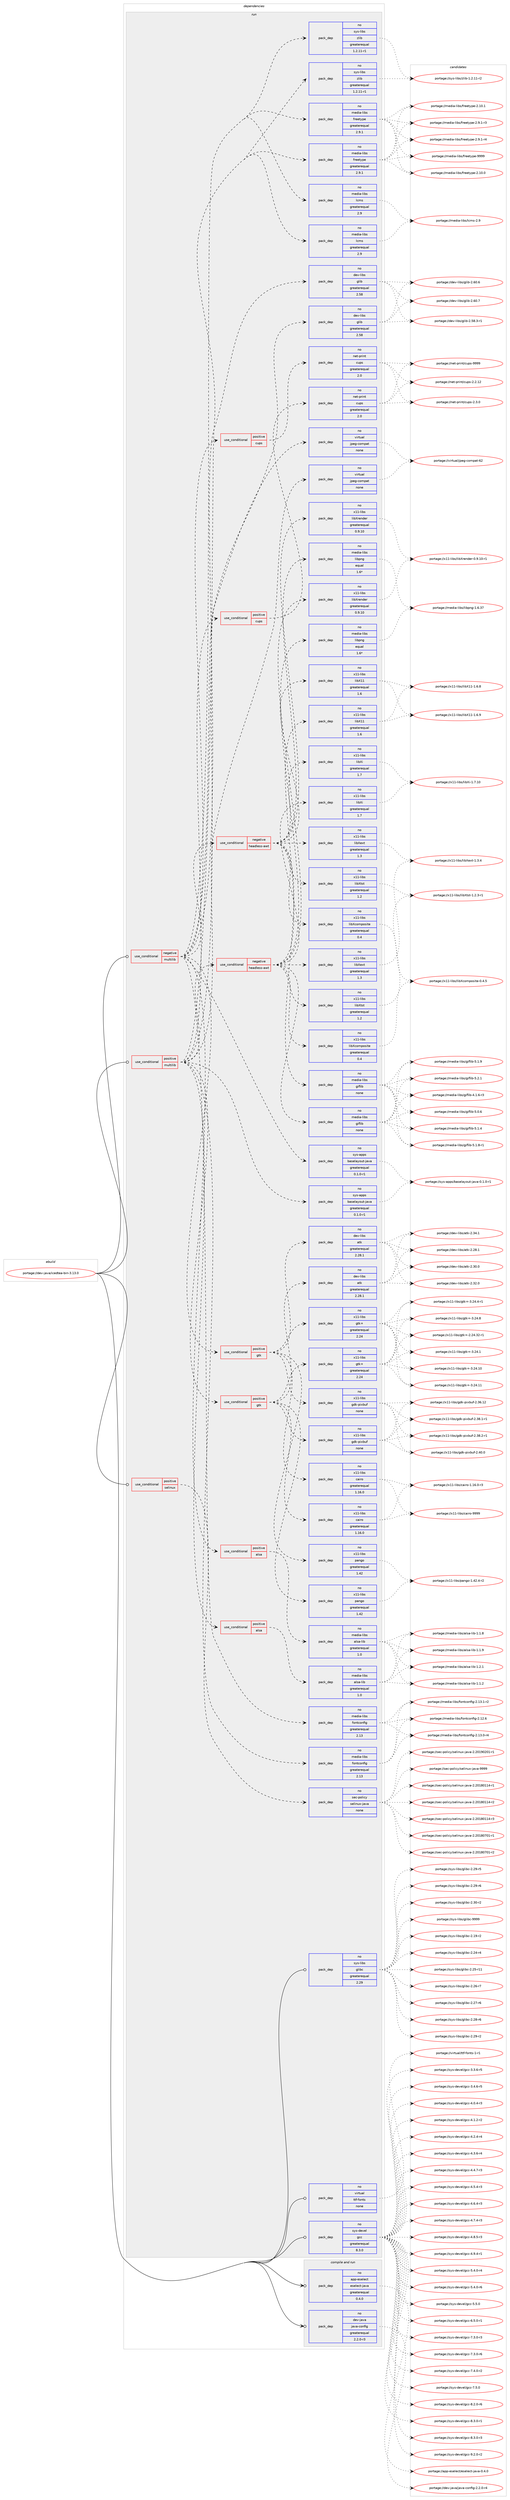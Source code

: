 digraph prolog {

# *************
# Graph options
# *************

newrank=true;
concentrate=true;
compound=true;
graph [rankdir=LR,fontname=Helvetica,fontsize=10,ranksep=1.5];#, ranksep=2.5, nodesep=0.2];
edge  [arrowhead=vee];
node  [fontname=Helvetica,fontsize=10];

# **********
# The ebuild
# **********

subgraph cluster_leftcol {
color=gray;
rank=same;
label=<<i>ebuild</i>>;
id [label="portage://dev-java/icedtea-bin-3.13.0", color=red, width=4, href="../dev-java/icedtea-bin-3.13.0.svg"];
}

# ****************
# The dependencies
# ****************

subgraph cluster_midcol {
color=gray;
label=<<i>dependencies</i>>;
subgraph cluster_compile {
fillcolor="#eeeeee";
style=filled;
label=<<i>compile</i>>;
}
subgraph cluster_compileandrun {
fillcolor="#eeeeee";
style=filled;
label=<<i>compile and run</i>>;
subgraph pack67395 {
dependency88432 [label=<<TABLE BORDER="0" CELLBORDER="1" CELLSPACING="0" CELLPADDING="4" WIDTH="220"><TR><TD ROWSPAN="6" CELLPADDING="30">pack_dep</TD></TR><TR><TD WIDTH="110">no</TD></TR><TR><TD>app-eselect</TD></TR><TR><TD>eselect-java</TD></TR><TR><TD>greaterequal</TD></TR><TR><TD>0.4.0</TD></TR></TABLE>>, shape=none, color=blue];
}
id:e -> dependency88432:w [weight=20,style="solid",arrowhead="odotvee"];
subgraph pack67396 {
dependency88433 [label=<<TABLE BORDER="0" CELLBORDER="1" CELLSPACING="0" CELLPADDING="4" WIDTH="220"><TR><TD ROWSPAN="6" CELLPADDING="30">pack_dep</TD></TR><TR><TD WIDTH="110">no</TD></TR><TR><TD>dev-java</TD></TR><TR><TD>java-config</TD></TR><TR><TD>greaterequal</TD></TR><TR><TD>2.2.0-r3</TD></TR></TABLE>>, shape=none, color=blue];
}
id:e -> dependency88433:w [weight=20,style="solid",arrowhead="odotvee"];
}
subgraph cluster_run {
fillcolor="#eeeeee";
style=filled;
label=<<i>run</i>>;
subgraph cond18325 {
dependency88434 [label=<<TABLE BORDER="0" CELLBORDER="1" CELLSPACING="0" CELLPADDING="4"><TR><TD ROWSPAN="3" CELLPADDING="10">use_conditional</TD></TR><TR><TD>negative</TD></TR><TR><TD>multilib</TD></TR></TABLE>>, shape=none, color=red];
subgraph pack67397 {
dependency88435 [label=<<TABLE BORDER="0" CELLBORDER="1" CELLSPACING="0" CELLPADDING="4" WIDTH="220"><TR><TD ROWSPAN="6" CELLPADDING="30">pack_dep</TD></TR><TR><TD WIDTH="110">no</TD></TR><TR><TD>dev-libs</TD></TR><TR><TD>glib</TD></TR><TR><TD>greaterequal</TD></TR><TR><TD>2.58</TD></TR></TABLE>>, shape=none, color=blue];
}
dependency88434:e -> dependency88435:w [weight=20,style="dashed",arrowhead="vee"];
subgraph pack67398 {
dependency88436 [label=<<TABLE BORDER="0" CELLBORDER="1" CELLSPACING="0" CELLPADDING="4" WIDTH="220"><TR><TD ROWSPAN="6" CELLPADDING="30">pack_dep</TD></TR><TR><TD WIDTH="110">no</TD></TR><TR><TD>media-libs</TD></TR><TR><TD>fontconfig</TD></TR><TR><TD>greaterequal</TD></TR><TR><TD>2.13</TD></TR></TABLE>>, shape=none, color=blue];
}
dependency88434:e -> dependency88436:w [weight=20,style="dashed",arrowhead="vee"];
subgraph pack67399 {
dependency88437 [label=<<TABLE BORDER="0" CELLBORDER="1" CELLSPACING="0" CELLPADDING="4" WIDTH="220"><TR><TD ROWSPAN="6" CELLPADDING="30">pack_dep</TD></TR><TR><TD WIDTH="110">no</TD></TR><TR><TD>media-libs</TD></TR><TR><TD>freetype</TD></TR><TR><TD>greaterequal</TD></TR><TR><TD>2.9.1</TD></TR></TABLE>>, shape=none, color=blue];
}
dependency88434:e -> dependency88437:w [weight=20,style="dashed",arrowhead="vee"];
subgraph pack67400 {
dependency88438 [label=<<TABLE BORDER="0" CELLBORDER="1" CELLSPACING="0" CELLPADDING="4" WIDTH="220"><TR><TD ROWSPAN="6" CELLPADDING="30">pack_dep</TD></TR><TR><TD WIDTH="110">no</TD></TR><TR><TD>media-libs</TD></TR><TR><TD>lcms</TD></TR><TR><TD>greaterequal</TD></TR><TR><TD>2.9</TD></TR></TABLE>>, shape=none, color=blue];
}
dependency88434:e -> dependency88438:w [weight=20,style="dashed",arrowhead="vee"];
subgraph pack67401 {
dependency88439 [label=<<TABLE BORDER="0" CELLBORDER="1" CELLSPACING="0" CELLPADDING="4" WIDTH="220"><TR><TD ROWSPAN="6" CELLPADDING="30">pack_dep</TD></TR><TR><TD WIDTH="110">no</TD></TR><TR><TD>sys-apps</TD></TR><TR><TD>baselayout-java</TD></TR><TR><TD>greaterequal</TD></TR><TR><TD>0.1.0-r1</TD></TR></TABLE>>, shape=none, color=blue];
}
dependency88434:e -> dependency88439:w [weight=20,style="dashed",arrowhead="vee"];
subgraph pack67402 {
dependency88440 [label=<<TABLE BORDER="0" CELLBORDER="1" CELLSPACING="0" CELLPADDING="4" WIDTH="220"><TR><TD ROWSPAN="6" CELLPADDING="30">pack_dep</TD></TR><TR><TD WIDTH="110">no</TD></TR><TR><TD>sys-libs</TD></TR><TR><TD>zlib</TD></TR><TR><TD>greaterequal</TD></TR><TR><TD>1.2.11-r1</TD></TR></TABLE>>, shape=none, color=blue];
}
dependency88434:e -> dependency88440:w [weight=20,style="dashed",arrowhead="vee"];
subgraph pack67403 {
dependency88441 [label=<<TABLE BORDER="0" CELLBORDER="1" CELLSPACING="0" CELLPADDING="4" WIDTH="220"><TR><TD ROWSPAN="6" CELLPADDING="30">pack_dep</TD></TR><TR><TD WIDTH="110">no</TD></TR><TR><TD>virtual</TD></TR><TR><TD>jpeg-compat</TD></TR><TR><TD>none</TD></TR><TR><TD></TD></TR></TABLE>>, shape=none, color=blue];
}
dependency88434:e -> dependency88441:w [weight=20,style="dashed",arrowhead="vee"];
subgraph cond18326 {
dependency88442 [label=<<TABLE BORDER="0" CELLBORDER="1" CELLSPACING="0" CELLPADDING="4"><TR><TD ROWSPAN="3" CELLPADDING="10">use_conditional</TD></TR><TR><TD>positive</TD></TR><TR><TD>alsa</TD></TR></TABLE>>, shape=none, color=red];
subgraph pack67404 {
dependency88443 [label=<<TABLE BORDER="0" CELLBORDER="1" CELLSPACING="0" CELLPADDING="4" WIDTH="220"><TR><TD ROWSPAN="6" CELLPADDING="30">pack_dep</TD></TR><TR><TD WIDTH="110">no</TD></TR><TR><TD>media-libs</TD></TR><TR><TD>alsa-lib</TD></TR><TR><TD>greaterequal</TD></TR><TR><TD>1.0</TD></TR></TABLE>>, shape=none, color=blue];
}
dependency88442:e -> dependency88443:w [weight=20,style="dashed",arrowhead="vee"];
}
dependency88434:e -> dependency88442:w [weight=20,style="dashed",arrowhead="vee"];
subgraph cond18327 {
dependency88444 [label=<<TABLE BORDER="0" CELLBORDER="1" CELLSPACING="0" CELLPADDING="4"><TR><TD ROWSPAN="3" CELLPADDING="10">use_conditional</TD></TR><TR><TD>positive</TD></TR><TR><TD>cups</TD></TR></TABLE>>, shape=none, color=red];
subgraph pack67405 {
dependency88445 [label=<<TABLE BORDER="0" CELLBORDER="1" CELLSPACING="0" CELLPADDING="4" WIDTH="220"><TR><TD ROWSPAN="6" CELLPADDING="30">pack_dep</TD></TR><TR><TD WIDTH="110">no</TD></TR><TR><TD>net-print</TD></TR><TR><TD>cups</TD></TR><TR><TD>greaterequal</TD></TR><TR><TD>2.0</TD></TR></TABLE>>, shape=none, color=blue];
}
dependency88444:e -> dependency88445:w [weight=20,style="dashed",arrowhead="vee"];
}
dependency88434:e -> dependency88444:w [weight=20,style="dashed",arrowhead="vee"];
subgraph cond18328 {
dependency88446 [label=<<TABLE BORDER="0" CELLBORDER="1" CELLSPACING="0" CELLPADDING="4"><TR><TD ROWSPAN="3" CELLPADDING="10">use_conditional</TD></TR><TR><TD>positive</TD></TR><TR><TD>gtk</TD></TR></TABLE>>, shape=none, color=red];
subgraph pack67406 {
dependency88447 [label=<<TABLE BORDER="0" CELLBORDER="1" CELLSPACING="0" CELLPADDING="4" WIDTH="220"><TR><TD ROWSPAN="6" CELLPADDING="30">pack_dep</TD></TR><TR><TD WIDTH="110">no</TD></TR><TR><TD>dev-libs</TD></TR><TR><TD>atk</TD></TR><TR><TD>greaterequal</TD></TR><TR><TD>2.28.1</TD></TR></TABLE>>, shape=none, color=blue];
}
dependency88446:e -> dependency88447:w [weight=20,style="dashed",arrowhead="vee"];
subgraph pack67407 {
dependency88448 [label=<<TABLE BORDER="0" CELLBORDER="1" CELLSPACING="0" CELLPADDING="4" WIDTH="220"><TR><TD ROWSPAN="6" CELLPADDING="30">pack_dep</TD></TR><TR><TD WIDTH="110">no</TD></TR><TR><TD>x11-libs</TD></TR><TR><TD>cairo</TD></TR><TR><TD>greaterequal</TD></TR><TR><TD>1.16.0</TD></TR></TABLE>>, shape=none, color=blue];
}
dependency88446:e -> dependency88448:w [weight=20,style="dashed",arrowhead="vee"];
subgraph pack67408 {
dependency88449 [label=<<TABLE BORDER="0" CELLBORDER="1" CELLSPACING="0" CELLPADDING="4" WIDTH="220"><TR><TD ROWSPAN="6" CELLPADDING="30">pack_dep</TD></TR><TR><TD WIDTH="110">no</TD></TR><TR><TD>x11-libs</TD></TR><TR><TD>gdk-pixbuf</TD></TR><TR><TD>none</TD></TR><TR><TD></TD></TR></TABLE>>, shape=none, color=blue];
}
dependency88446:e -> dependency88449:w [weight=20,style="dashed",arrowhead="vee"];
subgraph pack67409 {
dependency88450 [label=<<TABLE BORDER="0" CELLBORDER="1" CELLSPACING="0" CELLPADDING="4" WIDTH="220"><TR><TD ROWSPAN="6" CELLPADDING="30">pack_dep</TD></TR><TR><TD WIDTH="110">no</TD></TR><TR><TD>x11-libs</TD></TR><TR><TD>gtk+</TD></TR><TR><TD>greaterequal</TD></TR><TR><TD>2.24</TD></TR></TABLE>>, shape=none, color=blue];
}
dependency88446:e -> dependency88450:w [weight=20,style="dashed",arrowhead="vee"];
subgraph pack67410 {
dependency88451 [label=<<TABLE BORDER="0" CELLBORDER="1" CELLSPACING="0" CELLPADDING="4" WIDTH="220"><TR><TD ROWSPAN="6" CELLPADDING="30">pack_dep</TD></TR><TR><TD WIDTH="110">no</TD></TR><TR><TD>x11-libs</TD></TR><TR><TD>pango</TD></TR><TR><TD>greaterequal</TD></TR><TR><TD>1.42</TD></TR></TABLE>>, shape=none, color=blue];
}
dependency88446:e -> dependency88451:w [weight=20,style="dashed",arrowhead="vee"];
}
dependency88434:e -> dependency88446:w [weight=20,style="dashed",arrowhead="vee"];
subgraph cond18329 {
dependency88452 [label=<<TABLE BORDER="0" CELLBORDER="1" CELLSPACING="0" CELLPADDING="4"><TR><TD ROWSPAN="3" CELLPADDING="10">use_conditional</TD></TR><TR><TD>negative</TD></TR><TR><TD>headless-awt</TD></TR></TABLE>>, shape=none, color=red];
subgraph pack67411 {
dependency88453 [label=<<TABLE BORDER="0" CELLBORDER="1" CELLSPACING="0" CELLPADDING="4" WIDTH="220"><TR><TD ROWSPAN="6" CELLPADDING="30">pack_dep</TD></TR><TR><TD WIDTH="110">no</TD></TR><TR><TD>media-libs</TD></TR><TR><TD>giflib</TD></TR><TR><TD>none</TD></TR><TR><TD></TD></TR></TABLE>>, shape=none, color=blue];
}
dependency88452:e -> dependency88453:w [weight=20,style="dashed",arrowhead="vee"];
subgraph pack67412 {
dependency88454 [label=<<TABLE BORDER="0" CELLBORDER="1" CELLSPACING="0" CELLPADDING="4" WIDTH="220"><TR><TD ROWSPAN="6" CELLPADDING="30">pack_dep</TD></TR><TR><TD WIDTH="110">no</TD></TR><TR><TD>media-libs</TD></TR><TR><TD>libpng</TD></TR><TR><TD>equal</TD></TR><TR><TD>1.6*</TD></TR></TABLE>>, shape=none, color=blue];
}
dependency88452:e -> dependency88454:w [weight=20,style="dashed",arrowhead="vee"];
subgraph pack67413 {
dependency88455 [label=<<TABLE BORDER="0" CELLBORDER="1" CELLSPACING="0" CELLPADDING="4" WIDTH="220"><TR><TD ROWSPAN="6" CELLPADDING="30">pack_dep</TD></TR><TR><TD WIDTH="110">no</TD></TR><TR><TD>x11-libs</TD></TR><TR><TD>libX11</TD></TR><TR><TD>greaterequal</TD></TR><TR><TD>1.6</TD></TR></TABLE>>, shape=none, color=blue];
}
dependency88452:e -> dependency88455:w [weight=20,style="dashed",arrowhead="vee"];
subgraph pack67414 {
dependency88456 [label=<<TABLE BORDER="0" CELLBORDER="1" CELLSPACING="0" CELLPADDING="4" WIDTH="220"><TR><TD ROWSPAN="6" CELLPADDING="30">pack_dep</TD></TR><TR><TD WIDTH="110">no</TD></TR><TR><TD>x11-libs</TD></TR><TR><TD>libXcomposite</TD></TR><TR><TD>greaterequal</TD></TR><TR><TD>0.4</TD></TR></TABLE>>, shape=none, color=blue];
}
dependency88452:e -> dependency88456:w [weight=20,style="dashed",arrowhead="vee"];
subgraph pack67415 {
dependency88457 [label=<<TABLE BORDER="0" CELLBORDER="1" CELLSPACING="0" CELLPADDING="4" WIDTH="220"><TR><TD ROWSPAN="6" CELLPADDING="30">pack_dep</TD></TR><TR><TD WIDTH="110">no</TD></TR><TR><TD>x11-libs</TD></TR><TR><TD>libXext</TD></TR><TR><TD>greaterequal</TD></TR><TR><TD>1.3</TD></TR></TABLE>>, shape=none, color=blue];
}
dependency88452:e -> dependency88457:w [weight=20,style="dashed",arrowhead="vee"];
subgraph pack67416 {
dependency88458 [label=<<TABLE BORDER="0" CELLBORDER="1" CELLSPACING="0" CELLPADDING="4" WIDTH="220"><TR><TD ROWSPAN="6" CELLPADDING="30">pack_dep</TD></TR><TR><TD WIDTH="110">no</TD></TR><TR><TD>x11-libs</TD></TR><TR><TD>libXi</TD></TR><TR><TD>greaterequal</TD></TR><TR><TD>1.7</TD></TR></TABLE>>, shape=none, color=blue];
}
dependency88452:e -> dependency88458:w [weight=20,style="dashed",arrowhead="vee"];
subgraph pack67417 {
dependency88459 [label=<<TABLE BORDER="0" CELLBORDER="1" CELLSPACING="0" CELLPADDING="4" WIDTH="220"><TR><TD ROWSPAN="6" CELLPADDING="30">pack_dep</TD></TR><TR><TD WIDTH="110">no</TD></TR><TR><TD>x11-libs</TD></TR><TR><TD>libXrender</TD></TR><TR><TD>greaterequal</TD></TR><TR><TD>0.9.10</TD></TR></TABLE>>, shape=none, color=blue];
}
dependency88452:e -> dependency88459:w [weight=20,style="dashed",arrowhead="vee"];
subgraph pack67418 {
dependency88460 [label=<<TABLE BORDER="0" CELLBORDER="1" CELLSPACING="0" CELLPADDING="4" WIDTH="220"><TR><TD ROWSPAN="6" CELLPADDING="30">pack_dep</TD></TR><TR><TD WIDTH="110">no</TD></TR><TR><TD>x11-libs</TD></TR><TR><TD>libXtst</TD></TR><TR><TD>greaterequal</TD></TR><TR><TD>1.2</TD></TR></TABLE>>, shape=none, color=blue];
}
dependency88452:e -> dependency88460:w [weight=20,style="dashed",arrowhead="vee"];
}
dependency88434:e -> dependency88452:w [weight=20,style="dashed",arrowhead="vee"];
}
id:e -> dependency88434:w [weight=20,style="solid",arrowhead="odot"];
subgraph cond18330 {
dependency88461 [label=<<TABLE BORDER="0" CELLBORDER="1" CELLSPACING="0" CELLPADDING="4"><TR><TD ROWSPAN="3" CELLPADDING="10">use_conditional</TD></TR><TR><TD>positive</TD></TR><TR><TD>multilib</TD></TR></TABLE>>, shape=none, color=red];
subgraph pack67419 {
dependency88462 [label=<<TABLE BORDER="0" CELLBORDER="1" CELLSPACING="0" CELLPADDING="4" WIDTH="220"><TR><TD ROWSPAN="6" CELLPADDING="30">pack_dep</TD></TR><TR><TD WIDTH="110">no</TD></TR><TR><TD>dev-libs</TD></TR><TR><TD>glib</TD></TR><TR><TD>greaterequal</TD></TR><TR><TD>2.58</TD></TR></TABLE>>, shape=none, color=blue];
}
dependency88461:e -> dependency88462:w [weight=20,style="dashed",arrowhead="vee"];
subgraph pack67420 {
dependency88463 [label=<<TABLE BORDER="0" CELLBORDER="1" CELLSPACING="0" CELLPADDING="4" WIDTH="220"><TR><TD ROWSPAN="6" CELLPADDING="30">pack_dep</TD></TR><TR><TD WIDTH="110">no</TD></TR><TR><TD>media-libs</TD></TR><TR><TD>fontconfig</TD></TR><TR><TD>greaterequal</TD></TR><TR><TD>2.13</TD></TR></TABLE>>, shape=none, color=blue];
}
dependency88461:e -> dependency88463:w [weight=20,style="dashed",arrowhead="vee"];
subgraph pack67421 {
dependency88464 [label=<<TABLE BORDER="0" CELLBORDER="1" CELLSPACING="0" CELLPADDING="4" WIDTH="220"><TR><TD ROWSPAN="6" CELLPADDING="30">pack_dep</TD></TR><TR><TD WIDTH="110">no</TD></TR><TR><TD>media-libs</TD></TR><TR><TD>freetype</TD></TR><TR><TD>greaterequal</TD></TR><TR><TD>2.9.1</TD></TR></TABLE>>, shape=none, color=blue];
}
dependency88461:e -> dependency88464:w [weight=20,style="dashed",arrowhead="vee"];
subgraph pack67422 {
dependency88465 [label=<<TABLE BORDER="0" CELLBORDER="1" CELLSPACING="0" CELLPADDING="4" WIDTH="220"><TR><TD ROWSPAN="6" CELLPADDING="30">pack_dep</TD></TR><TR><TD WIDTH="110">no</TD></TR><TR><TD>media-libs</TD></TR><TR><TD>lcms</TD></TR><TR><TD>greaterequal</TD></TR><TR><TD>2.9</TD></TR></TABLE>>, shape=none, color=blue];
}
dependency88461:e -> dependency88465:w [weight=20,style="dashed",arrowhead="vee"];
subgraph pack67423 {
dependency88466 [label=<<TABLE BORDER="0" CELLBORDER="1" CELLSPACING="0" CELLPADDING="4" WIDTH="220"><TR><TD ROWSPAN="6" CELLPADDING="30">pack_dep</TD></TR><TR><TD WIDTH="110">no</TD></TR><TR><TD>sys-apps</TD></TR><TR><TD>baselayout-java</TD></TR><TR><TD>greaterequal</TD></TR><TR><TD>0.1.0-r1</TD></TR></TABLE>>, shape=none, color=blue];
}
dependency88461:e -> dependency88466:w [weight=20,style="dashed",arrowhead="vee"];
subgraph pack67424 {
dependency88467 [label=<<TABLE BORDER="0" CELLBORDER="1" CELLSPACING="0" CELLPADDING="4" WIDTH="220"><TR><TD ROWSPAN="6" CELLPADDING="30">pack_dep</TD></TR><TR><TD WIDTH="110">no</TD></TR><TR><TD>sys-libs</TD></TR><TR><TD>zlib</TD></TR><TR><TD>greaterequal</TD></TR><TR><TD>1.2.11-r1</TD></TR></TABLE>>, shape=none, color=blue];
}
dependency88461:e -> dependency88467:w [weight=20,style="dashed",arrowhead="vee"];
subgraph pack67425 {
dependency88468 [label=<<TABLE BORDER="0" CELLBORDER="1" CELLSPACING="0" CELLPADDING="4" WIDTH="220"><TR><TD ROWSPAN="6" CELLPADDING="30">pack_dep</TD></TR><TR><TD WIDTH="110">no</TD></TR><TR><TD>virtual</TD></TR><TR><TD>jpeg-compat</TD></TR><TR><TD>none</TD></TR><TR><TD></TD></TR></TABLE>>, shape=none, color=blue];
}
dependency88461:e -> dependency88468:w [weight=20,style="dashed",arrowhead="vee"];
subgraph cond18331 {
dependency88469 [label=<<TABLE BORDER="0" CELLBORDER="1" CELLSPACING="0" CELLPADDING="4"><TR><TD ROWSPAN="3" CELLPADDING="10">use_conditional</TD></TR><TR><TD>positive</TD></TR><TR><TD>alsa</TD></TR></TABLE>>, shape=none, color=red];
subgraph pack67426 {
dependency88470 [label=<<TABLE BORDER="0" CELLBORDER="1" CELLSPACING="0" CELLPADDING="4" WIDTH="220"><TR><TD ROWSPAN="6" CELLPADDING="30">pack_dep</TD></TR><TR><TD WIDTH="110">no</TD></TR><TR><TD>media-libs</TD></TR><TR><TD>alsa-lib</TD></TR><TR><TD>greaterequal</TD></TR><TR><TD>1.0</TD></TR></TABLE>>, shape=none, color=blue];
}
dependency88469:e -> dependency88470:w [weight=20,style="dashed",arrowhead="vee"];
}
dependency88461:e -> dependency88469:w [weight=20,style="dashed",arrowhead="vee"];
subgraph cond18332 {
dependency88471 [label=<<TABLE BORDER="0" CELLBORDER="1" CELLSPACING="0" CELLPADDING="4"><TR><TD ROWSPAN="3" CELLPADDING="10">use_conditional</TD></TR><TR><TD>positive</TD></TR><TR><TD>cups</TD></TR></TABLE>>, shape=none, color=red];
subgraph pack67427 {
dependency88472 [label=<<TABLE BORDER="0" CELLBORDER="1" CELLSPACING="0" CELLPADDING="4" WIDTH="220"><TR><TD ROWSPAN="6" CELLPADDING="30">pack_dep</TD></TR><TR><TD WIDTH="110">no</TD></TR><TR><TD>net-print</TD></TR><TR><TD>cups</TD></TR><TR><TD>greaterequal</TD></TR><TR><TD>2.0</TD></TR></TABLE>>, shape=none, color=blue];
}
dependency88471:e -> dependency88472:w [weight=20,style="dashed",arrowhead="vee"];
}
dependency88461:e -> dependency88471:w [weight=20,style="dashed",arrowhead="vee"];
subgraph cond18333 {
dependency88473 [label=<<TABLE BORDER="0" CELLBORDER="1" CELLSPACING="0" CELLPADDING="4"><TR><TD ROWSPAN="3" CELLPADDING="10">use_conditional</TD></TR><TR><TD>positive</TD></TR><TR><TD>gtk</TD></TR></TABLE>>, shape=none, color=red];
subgraph pack67428 {
dependency88474 [label=<<TABLE BORDER="0" CELLBORDER="1" CELLSPACING="0" CELLPADDING="4" WIDTH="220"><TR><TD ROWSPAN="6" CELLPADDING="30">pack_dep</TD></TR><TR><TD WIDTH="110">no</TD></TR><TR><TD>dev-libs</TD></TR><TR><TD>atk</TD></TR><TR><TD>greaterequal</TD></TR><TR><TD>2.28.1</TD></TR></TABLE>>, shape=none, color=blue];
}
dependency88473:e -> dependency88474:w [weight=20,style="dashed",arrowhead="vee"];
subgraph pack67429 {
dependency88475 [label=<<TABLE BORDER="0" CELLBORDER="1" CELLSPACING="0" CELLPADDING="4" WIDTH="220"><TR><TD ROWSPAN="6" CELLPADDING="30">pack_dep</TD></TR><TR><TD WIDTH="110">no</TD></TR><TR><TD>x11-libs</TD></TR><TR><TD>cairo</TD></TR><TR><TD>greaterequal</TD></TR><TR><TD>1.16.0</TD></TR></TABLE>>, shape=none, color=blue];
}
dependency88473:e -> dependency88475:w [weight=20,style="dashed",arrowhead="vee"];
subgraph pack67430 {
dependency88476 [label=<<TABLE BORDER="0" CELLBORDER="1" CELLSPACING="0" CELLPADDING="4" WIDTH="220"><TR><TD ROWSPAN="6" CELLPADDING="30">pack_dep</TD></TR><TR><TD WIDTH="110">no</TD></TR><TR><TD>x11-libs</TD></TR><TR><TD>gdk-pixbuf</TD></TR><TR><TD>none</TD></TR><TR><TD></TD></TR></TABLE>>, shape=none, color=blue];
}
dependency88473:e -> dependency88476:w [weight=20,style="dashed",arrowhead="vee"];
subgraph pack67431 {
dependency88477 [label=<<TABLE BORDER="0" CELLBORDER="1" CELLSPACING="0" CELLPADDING="4" WIDTH="220"><TR><TD ROWSPAN="6" CELLPADDING="30">pack_dep</TD></TR><TR><TD WIDTH="110">no</TD></TR><TR><TD>x11-libs</TD></TR><TR><TD>gtk+</TD></TR><TR><TD>greaterequal</TD></TR><TR><TD>2.24</TD></TR></TABLE>>, shape=none, color=blue];
}
dependency88473:e -> dependency88477:w [weight=20,style="dashed",arrowhead="vee"];
subgraph pack67432 {
dependency88478 [label=<<TABLE BORDER="0" CELLBORDER="1" CELLSPACING="0" CELLPADDING="4" WIDTH="220"><TR><TD ROWSPAN="6" CELLPADDING="30">pack_dep</TD></TR><TR><TD WIDTH="110">no</TD></TR><TR><TD>x11-libs</TD></TR><TR><TD>pango</TD></TR><TR><TD>greaterequal</TD></TR><TR><TD>1.42</TD></TR></TABLE>>, shape=none, color=blue];
}
dependency88473:e -> dependency88478:w [weight=20,style="dashed",arrowhead="vee"];
}
dependency88461:e -> dependency88473:w [weight=20,style="dashed",arrowhead="vee"];
subgraph cond18334 {
dependency88479 [label=<<TABLE BORDER="0" CELLBORDER="1" CELLSPACING="0" CELLPADDING="4"><TR><TD ROWSPAN="3" CELLPADDING="10">use_conditional</TD></TR><TR><TD>negative</TD></TR><TR><TD>headless-awt</TD></TR></TABLE>>, shape=none, color=red];
subgraph pack67433 {
dependency88480 [label=<<TABLE BORDER="0" CELLBORDER="1" CELLSPACING="0" CELLPADDING="4" WIDTH="220"><TR><TD ROWSPAN="6" CELLPADDING="30">pack_dep</TD></TR><TR><TD WIDTH="110">no</TD></TR><TR><TD>media-libs</TD></TR><TR><TD>giflib</TD></TR><TR><TD>none</TD></TR><TR><TD></TD></TR></TABLE>>, shape=none, color=blue];
}
dependency88479:e -> dependency88480:w [weight=20,style="dashed",arrowhead="vee"];
subgraph pack67434 {
dependency88481 [label=<<TABLE BORDER="0" CELLBORDER="1" CELLSPACING="0" CELLPADDING="4" WIDTH="220"><TR><TD ROWSPAN="6" CELLPADDING="30">pack_dep</TD></TR><TR><TD WIDTH="110">no</TD></TR><TR><TD>media-libs</TD></TR><TR><TD>libpng</TD></TR><TR><TD>equal</TD></TR><TR><TD>1.6*</TD></TR></TABLE>>, shape=none, color=blue];
}
dependency88479:e -> dependency88481:w [weight=20,style="dashed",arrowhead="vee"];
subgraph pack67435 {
dependency88482 [label=<<TABLE BORDER="0" CELLBORDER="1" CELLSPACING="0" CELLPADDING="4" WIDTH="220"><TR><TD ROWSPAN="6" CELLPADDING="30">pack_dep</TD></TR><TR><TD WIDTH="110">no</TD></TR><TR><TD>x11-libs</TD></TR><TR><TD>libX11</TD></TR><TR><TD>greaterequal</TD></TR><TR><TD>1.6</TD></TR></TABLE>>, shape=none, color=blue];
}
dependency88479:e -> dependency88482:w [weight=20,style="dashed",arrowhead="vee"];
subgraph pack67436 {
dependency88483 [label=<<TABLE BORDER="0" CELLBORDER="1" CELLSPACING="0" CELLPADDING="4" WIDTH="220"><TR><TD ROWSPAN="6" CELLPADDING="30">pack_dep</TD></TR><TR><TD WIDTH="110">no</TD></TR><TR><TD>x11-libs</TD></TR><TR><TD>libXcomposite</TD></TR><TR><TD>greaterequal</TD></TR><TR><TD>0.4</TD></TR></TABLE>>, shape=none, color=blue];
}
dependency88479:e -> dependency88483:w [weight=20,style="dashed",arrowhead="vee"];
subgraph pack67437 {
dependency88484 [label=<<TABLE BORDER="0" CELLBORDER="1" CELLSPACING="0" CELLPADDING="4" WIDTH="220"><TR><TD ROWSPAN="6" CELLPADDING="30">pack_dep</TD></TR><TR><TD WIDTH="110">no</TD></TR><TR><TD>x11-libs</TD></TR><TR><TD>libXext</TD></TR><TR><TD>greaterequal</TD></TR><TR><TD>1.3</TD></TR></TABLE>>, shape=none, color=blue];
}
dependency88479:e -> dependency88484:w [weight=20,style="dashed",arrowhead="vee"];
subgraph pack67438 {
dependency88485 [label=<<TABLE BORDER="0" CELLBORDER="1" CELLSPACING="0" CELLPADDING="4" WIDTH="220"><TR><TD ROWSPAN="6" CELLPADDING="30">pack_dep</TD></TR><TR><TD WIDTH="110">no</TD></TR><TR><TD>x11-libs</TD></TR><TR><TD>libXi</TD></TR><TR><TD>greaterequal</TD></TR><TR><TD>1.7</TD></TR></TABLE>>, shape=none, color=blue];
}
dependency88479:e -> dependency88485:w [weight=20,style="dashed",arrowhead="vee"];
subgraph pack67439 {
dependency88486 [label=<<TABLE BORDER="0" CELLBORDER="1" CELLSPACING="0" CELLPADDING="4" WIDTH="220"><TR><TD ROWSPAN="6" CELLPADDING="30">pack_dep</TD></TR><TR><TD WIDTH="110">no</TD></TR><TR><TD>x11-libs</TD></TR><TR><TD>libXrender</TD></TR><TR><TD>greaterequal</TD></TR><TR><TD>0.9.10</TD></TR></TABLE>>, shape=none, color=blue];
}
dependency88479:e -> dependency88486:w [weight=20,style="dashed",arrowhead="vee"];
subgraph pack67440 {
dependency88487 [label=<<TABLE BORDER="0" CELLBORDER="1" CELLSPACING="0" CELLPADDING="4" WIDTH="220"><TR><TD ROWSPAN="6" CELLPADDING="30">pack_dep</TD></TR><TR><TD WIDTH="110">no</TD></TR><TR><TD>x11-libs</TD></TR><TR><TD>libXtst</TD></TR><TR><TD>greaterequal</TD></TR><TR><TD>1.2</TD></TR></TABLE>>, shape=none, color=blue];
}
dependency88479:e -> dependency88487:w [weight=20,style="dashed",arrowhead="vee"];
}
dependency88461:e -> dependency88479:w [weight=20,style="dashed",arrowhead="vee"];
}
id:e -> dependency88461:w [weight=20,style="solid",arrowhead="odot"];
subgraph cond18335 {
dependency88488 [label=<<TABLE BORDER="0" CELLBORDER="1" CELLSPACING="0" CELLPADDING="4"><TR><TD ROWSPAN="3" CELLPADDING="10">use_conditional</TD></TR><TR><TD>positive</TD></TR><TR><TD>selinux</TD></TR></TABLE>>, shape=none, color=red];
subgraph pack67441 {
dependency88489 [label=<<TABLE BORDER="0" CELLBORDER="1" CELLSPACING="0" CELLPADDING="4" WIDTH="220"><TR><TD ROWSPAN="6" CELLPADDING="30">pack_dep</TD></TR><TR><TD WIDTH="110">no</TD></TR><TR><TD>sec-policy</TD></TR><TR><TD>selinux-java</TD></TR><TR><TD>none</TD></TR><TR><TD></TD></TR></TABLE>>, shape=none, color=blue];
}
dependency88488:e -> dependency88489:w [weight=20,style="dashed",arrowhead="vee"];
}
id:e -> dependency88488:w [weight=20,style="solid",arrowhead="odot"];
subgraph pack67442 {
dependency88490 [label=<<TABLE BORDER="0" CELLBORDER="1" CELLSPACING="0" CELLPADDING="4" WIDTH="220"><TR><TD ROWSPAN="6" CELLPADDING="30">pack_dep</TD></TR><TR><TD WIDTH="110">no</TD></TR><TR><TD>sys-devel</TD></TR><TR><TD>gcc</TD></TR><TR><TD>greaterequal</TD></TR><TR><TD>8.3.0</TD></TR></TABLE>>, shape=none, color=blue];
}
id:e -> dependency88490:w [weight=20,style="solid",arrowhead="odot"];
subgraph pack67443 {
dependency88491 [label=<<TABLE BORDER="0" CELLBORDER="1" CELLSPACING="0" CELLPADDING="4" WIDTH="220"><TR><TD ROWSPAN="6" CELLPADDING="30">pack_dep</TD></TR><TR><TD WIDTH="110">no</TD></TR><TR><TD>sys-libs</TD></TR><TR><TD>glibc</TD></TR><TR><TD>greaterequal</TD></TR><TR><TD>2.29</TD></TR></TABLE>>, shape=none, color=blue];
}
id:e -> dependency88491:w [weight=20,style="solid",arrowhead="odot"];
subgraph pack67444 {
dependency88492 [label=<<TABLE BORDER="0" CELLBORDER="1" CELLSPACING="0" CELLPADDING="4" WIDTH="220"><TR><TD ROWSPAN="6" CELLPADDING="30">pack_dep</TD></TR><TR><TD WIDTH="110">no</TD></TR><TR><TD>virtual</TD></TR><TR><TD>ttf-fonts</TD></TR><TR><TD>none</TD></TR><TR><TD></TD></TR></TABLE>>, shape=none, color=blue];
}
id:e -> dependency88492:w [weight=20,style="solid",arrowhead="odot"];
}
}

# **************
# The candidates
# **************

subgraph cluster_choices {
rank=same;
color=gray;
label=<<i>candidates</i>>;

subgraph choice67395 {
color=black;
nodesep=1;
choiceportage9711211245101115101108101991164710111510110810199116451069711897454846524648 [label="portage://app-eselect/eselect-java-0.4.0", color=red, width=4,href="../app-eselect/eselect-java-0.4.0.svg"];
dependency88432:e -> choiceportage9711211245101115101108101991164710111510110810199116451069711897454846524648:w [style=dotted,weight="100"];
}
subgraph choice67396 {
color=black;
nodesep=1;
choiceportage10010111845106971189747106971189745991111101021051034550465046484511452 [label="portage://dev-java/java-config-2.2.0-r4", color=red, width=4,href="../dev-java/java-config-2.2.0-r4.svg"];
dependency88433:e -> choiceportage10010111845106971189747106971189745991111101021051034550465046484511452:w [style=dotted,weight="100"];
}
subgraph choice67397 {
color=black;
nodesep=1;
choiceportage10010111845108105981154710310810598455046535646514511449 [label="portage://dev-libs/glib-2.58.3-r1", color=red, width=4,href="../dev-libs/glib-2.58.3-r1.svg"];
choiceportage1001011184510810598115471031081059845504654484654 [label="portage://dev-libs/glib-2.60.6", color=red, width=4,href="../dev-libs/glib-2.60.6.svg"];
choiceportage1001011184510810598115471031081059845504654484655 [label="portage://dev-libs/glib-2.60.7", color=red, width=4,href="../dev-libs/glib-2.60.7.svg"];
dependency88435:e -> choiceportage10010111845108105981154710310810598455046535646514511449:w [style=dotted,weight="100"];
dependency88435:e -> choiceportage1001011184510810598115471031081059845504654484654:w [style=dotted,weight="100"];
dependency88435:e -> choiceportage1001011184510810598115471031081059845504654484655:w [style=dotted,weight="100"];
}
subgraph choice67398 {
color=black;
nodesep=1;
choiceportage109101100105974510810598115471021111101169911111010210510345504649504654 [label="portage://media-libs/fontconfig-2.12.6", color=red, width=4,href="../media-libs/fontconfig-2.12.6.svg"];
choiceportage1091011001059745108105981154710211111011699111110102105103455046495146484511452 [label="portage://media-libs/fontconfig-2.13.0-r4", color=red, width=4,href="../media-libs/fontconfig-2.13.0-r4.svg"];
choiceportage1091011001059745108105981154710211111011699111110102105103455046495146494511450 [label="portage://media-libs/fontconfig-2.13.1-r2", color=red, width=4,href="../media-libs/fontconfig-2.13.1-r2.svg"];
dependency88436:e -> choiceportage109101100105974510810598115471021111101169911111010210510345504649504654:w [style=dotted,weight="100"];
dependency88436:e -> choiceportage1091011001059745108105981154710211111011699111110102105103455046495146484511452:w [style=dotted,weight="100"];
dependency88436:e -> choiceportage1091011001059745108105981154710211111011699111110102105103455046495146494511450:w [style=dotted,weight="100"];
}
subgraph choice67399 {
color=black;
nodesep=1;
choiceportage1091011001059745108105981154710211410110111612111210145504649484648 [label="portage://media-libs/freetype-2.10.0", color=red, width=4,href="../media-libs/freetype-2.10.0.svg"];
choiceportage1091011001059745108105981154710211410110111612111210145504649484649 [label="portage://media-libs/freetype-2.10.1", color=red, width=4,href="../media-libs/freetype-2.10.1.svg"];
choiceportage109101100105974510810598115471021141011011161211121014550465746494511451 [label="portage://media-libs/freetype-2.9.1-r3", color=red, width=4,href="../media-libs/freetype-2.9.1-r3.svg"];
choiceportage109101100105974510810598115471021141011011161211121014550465746494511452 [label="portage://media-libs/freetype-2.9.1-r4", color=red, width=4,href="../media-libs/freetype-2.9.1-r4.svg"];
choiceportage109101100105974510810598115471021141011011161211121014557575757 [label="portage://media-libs/freetype-9999", color=red, width=4,href="../media-libs/freetype-9999.svg"];
dependency88437:e -> choiceportage1091011001059745108105981154710211410110111612111210145504649484648:w [style=dotted,weight="100"];
dependency88437:e -> choiceportage1091011001059745108105981154710211410110111612111210145504649484649:w [style=dotted,weight="100"];
dependency88437:e -> choiceportage109101100105974510810598115471021141011011161211121014550465746494511451:w [style=dotted,weight="100"];
dependency88437:e -> choiceportage109101100105974510810598115471021141011011161211121014550465746494511452:w [style=dotted,weight="100"];
dependency88437:e -> choiceportage109101100105974510810598115471021141011011161211121014557575757:w [style=dotted,weight="100"];
}
subgraph choice67400 {
color=black;
nodesep=1;
choiceportage109101100105974510810598115471089910911545504657 [label="portage://media-libs/lcms-2.9", color=red, width=4,href="../media-libs/lcms-2.9.svg"];
dependency88438:e -> choiceportage109101100105974510810598115471089910911545504657:w [style=dotted,weight="100"];
}
subgraph choice67401 {
color=black;
nodesep=1;
choiceportage1151211154597112112115479897115101108971211111171164510697118974548464946484511449 [label="portage://sys-apps/baselayout-java-0.1.0-r1", color=red, width=4,href="../sys-apps/baselayout-java-0.1.0-r1.svg"];
dependency88439:e -> choiceportage1151211154597112112115479897115101108971211111171164510697118974548464946484511449:w [style=dotted,weight="100"];
}
subgraph choice67402 {
color=black;
nodesep=1;
choiceportage11512111545108105981154712210810598454946504649494511450 [label="portage://sys-libs/zlib-1.2.11-r2", color=red, width=4,href="../sys-libs/zlib-1.2.11-r2.svg"];
dependency88440:e -> choiceportage11512111545108105981154712210810598454946504649494511450:w [style=dotted,weight="100"];
}
subgraph choice67403 {
color=black;
nodesep=1;
choiceportage1181051141161179710847106112101103459911110911297116455450 [label="portage://virtual/jpeg-compat-62", color=red, width=4,href="../virtual/jpeg-compat-62.svg"];
dependency88441:e -> choiceportage1181051141161179710847106112101103459911110911297116455450:w [style=dotted,weight="100"];
}
subgraph choice67404 {
color=black;
nodesep=1;
choiceportage1091011001059745108105981154797108115974510810598454946494650 [label="portage://media-libs/alsa-lib-1.1.2", color=red, width=4,href="../media-libs/alsa-lib-1.1.2.svg"];
choiceportage1091011001059745108105981154797108115974510810598454946494656 [label="portage://media-libs/alsa-lib-1.1.8", color=red, width=4,href="../media-libs/alsa-lib-1.1.8.svg"];
choiceportage1091011001059745108105981154797108115974510810598454946494657 [label="portage://media-libs/alsa-lib-1.1.9", color=red, width=4,href="../media-libs/alsa-lib-1.1.9.svg"];
choiceportage1091011001059745108105981154797108115974510810598454946504649 [label="portage://media-libs/alsa-lib-1.2.1", color=red, width=4,href="../media-libs/alsa-lib-1.2.1.svg"];
dependency88443:e -> choiceportage1091011001059745108105981154797108115974510810598454946494650:w [style=dotted,weight="100"];
dependency88443:e -> choiceportage1091011001059745108105981154797108115974510810598454946494656:w [style=dotted,weight="100"];
dependency88443:e -> choiceportage1091011001059745108105981154797108115974510810598454946494657:w [style=dotted,weight="100"];
dependency88443:e -> choiceportage1091011001059745108105981154797108115974510810598454946504649:w [style=dotted,weight="100"];
}
subgraph choice67405 {
color=black;
nodesep=1;
choiceportage11010111645112114105110116479911711211545504650464950 [label="portage://net-print/cups-2.2.12", color=red, width=4,href="../net-print/cups-2.2.12.svg"];
choiceportage110101116451121141051101164799117112115455046514648 [label="portage://net-print/cups-2.3.0", color=red, width=4,href="../net-print/cups-2.3.0.svg"];
choiceportage1101011164511211410511011647991171121154557575757 [label="portage://net-print/cups-9999", color=red, width=4,href="../net-print/cups-9999.svg"];
dependency88445:e -> choiceportage11010111645112114105110116479911711211545504650464950:w [style=dotted,weight="100"];
dependency88445:e -> choiceportage110101116451121141051101164799117112115455046514648:w [style=dotted,weight="100"];
dependency88445:e -> choiceportage1101011164511211410511011647991171121154557575757:w [style=dotted,weight="100"];
}
subgraph choice67406 {
color=black;
nodesep=1;
choiceportage1001011184510810598115479711610745504650564649 [label="portage://dev-libs/atk-2.28.1", color=red, width=4,href="../dev-libs/atk-2.28.1.svg"];
choiceportage1001011184510810598115479711610745504651484648 [label="portage://dev-libs/atk-2.30.0", color=red, width=4,href="../dev-libs/atk-2.30.0.svg"];
choiceportage1001011184510810598115479711610745504651504648 [label="portage://dev-libs/atk-2.32.0", color=red, width=4,href="../dev-libs/atk-2.32.0.svg"];
choiceportage1001011184510810598115479711610745504651524649 [label="portage://dev-libs/atk-2.34.1", color=red, width=4,href="../dev-libs/atk-2.34.1.svg"];
dependency88447:e -> choiceportage1001011184510810598115479711610745504650564649:w [style=dotted,weight="100"];
dependency88447:e -> choiceportage1001011184510810598115479711610745504651484648:w [style=dotted,weight="100"];
dependency88447:e -> choiceportage1001011184510810598115479711610745504651504648:w [style=dotted,weight="100"];
dependency88447:e -> choiceportage1001011184510810598115479711610745504651524649:w [style=dotted,weight="100"];
}
subgraph choice67407 {
color=black;
nodesep=1;
choiceportage12049494510810598115479997105114111454946495446484511451 [label="portage://x11-libs/cairo-1.16.0-r3", color=red, width=4,href="../x11-libs/cairo-1.16.0-r3.svg"];
choiceportage120494945108105981154799971051141114557575757 [label="portage://x11-libs/cairo-9999", color=red, width=4,href="../x11-libs/cairo-9999.svg"];
dependency88448:e -> choiceportage12049494510810598115479997105114111454946495446484511451:w [style=dotted,weight="100"];
dependency88448:e -> choiceportage120494945108105981154799971051141114557575757:w [style=dotted,weight="100"];
}
subgraph choice67408 {
color=black;
nodesep=1;
choiceportage120494945108105981154710310010745112105120981171024550465154464950 [label="portage://x11-libs/gdk-pixbuf-2.36.12", color=red, width=4,href="../x11-libs/gdk-pixbuf-2.36.12.svg"];
choiceportage12049494510810598115471031001074511210512098117102455046515646494511449 [label="portage://x11-libs/gdk-pixbuf-2.38.1-r1", color=red, width=4,href="../x11-libs/gdk-pixbuf-2.38.1-r1.svg"];
choiceportage12049494510810598115471031001074511210512098117102455046515646504511449 [label="portage://x11-libs/gdk-pixbuf-2.38.2-r1", color=red, width=4,href="../x11-libs/gdk-pixbuf-2.38.2-r1.svg"];
choiceportage1204949451081059811547103100107451121051209811710245504652484648 [label="portage://x11-libs/gdk-pixbuf-2.40.0", color=red, width=4,href="../x11-libs/gdk-pixbuf-2.40.0.svg"];
dependency88449:e -> choiceportage120494945108105981154710310010745112105120981171024550465154464950:w [style=dotted,weight="100"];
dependency88449:e -> choiceportage12049494510810598115471031001074511210512098117102455046515646494511449:w [style=dotted,weight="100"];
dependency88449:e -> choiceportage12049494510810598115471031001074511210512098117102455046515646504511449:w [style=dotted,weight="100"];
dependency88449:e -> choiceportage1204949451081059811547103100107451121051209811710245504652484648:w [style=dotted,weight="100"];
}
subgraph choice67409 {
color=black;
nodesep=1;
choiceportage12049494510810598115471031161074345504650524651504511449 [label="portage://x11-libs/gtk+-2.24.32-r1", color=red, width=4,href="../x11-libs/gtk+-2.24.32-r1.svg"];
choiceportage12049494510810598115471031161074345514650524649 [label="portage://x11-libs/gtk+-3.24.1", color=red, width=4,href="../x11-libs/gtk+-3.24.1.svg"];
choiceportage1204949451081059811547103116107434551465052464948 [label="portage://x11-libs/gtk+-3.24.10", color=red, width=4,href="../x11-libs/gtk+-3.24.10.svg"];
choiceportage1204949451081059811547103116107434551465052464949 [label="portage://x11-libs/gtk+-3.24.11", color=red, width=4,href="../x11-libs/gtk+-3.24.11.svg"];
choiceportage120494945108105981154710311610743455146505246524511449 [label="portage://x11-libs/gtk+-3.24.4-r1", color=red, width=4,href="../x11-libs/gtk+-3.24.4-r1.svg"];
choiceportage12049494510810598115471031161074345514650524656 [label="portage://x11-libs/gtk+-3.24.8", color=red, width=4,href="../x11-libs/gtk+-3.24.8.svg"];
dependency88450:e -> choiceportage12049494510810598115471031161074345504650524651504511449:w [style=dotted,weight="100"];
dependency88450:e -> choiceportage12049494510810598115471031161074345514650524649:w [style=dotted,weight="100"];
dependency88450:e -> choiceportage1204949451081059811547103116107434551465052464948:w [style=dotted,weight="100"];
dependency88450:e -> choiceportage1204949451081059811547103116107434551465052464949:w [style=dotted,weight="100"];
dependency88450:e -> choiceportage120494945108105981154710311610743455146505246524511449:w [style=dotted,weight="100"];
dependency88450:e -> choiceportage12049494510810598115471031161074345514650524656:w [style=dotted,weight="100"];
}
subgraph choice67410 {
color=black;
nodesep=1;
choiceportage120494945108105981154711297110103111454946525046524511450 [label="portage://x11-libs/pango-1.42.4-r2", color=red, width=4,href="../x11-libs/pango-1.42.4-r2.svg"];
dependency88451:e -> choiceportage120494945108105981154711297110103111454946525046524511450:w [style=dotted,weight="100"];
}
subgraph choice67411 {
color=black;
nodesep=1;
choiceportage10910110010597451081059811547103105102108105984552464946544511451 [label="portage://media-libs/giflib-4.1.6-r3", color=red, width=4,href="../media-libs/giflib-4.1.6-r3.svg"];
choiceportage1091011001059745108105981154710310510210810598455346484654 [label="portage://media-libs/giflib-5.0.6", color=red, width=4,href="../media-libs/giflib-5.0.6.svg"];
choiceportage1091011001059745108105981154710310510210810598455346494652 [label="portage://media-libs/giflib-5.1.4", color=red, width=4,href="../media-libs/giflib-5.1.4.svg"];
choiceportage10910110010597451081059811547103105102108105984553464946564511449 [label="portage://media-libs/giflib-5.1.8-r1", color=red, width=4,href="../media-libs/giflib-5.1.8-r1.svg"];
choiceportage1091011001059745108105981154710310510210810598455346494657 [label="portage://media-libs/giflib-5.1.9", color=red, width=4,href="../media-libs/giflib-5.1.9.svg"];
choiceportage1091011001059745108105981154710310510210810598455346504649 [label="portage://media-libs/giflib-5.2.1", color=red, width=4,href="../media-libs/giflib-5.2.1.svg"];
dependency88453:e -> choiceportage10910110010597451081059811547103105102108105984552464946544511451:w [style=dotted,weight="100"];
dependency88453:e -> choiceportage1091011001059745108105981154710310510210810598455346484654:w [style=dotted,weight="100"];
dependency88453:e -> choiceportage1091011001059745108105981154710310510210810598455346494652:w [style=dotted,weight="100"];
dependency88453:e -> choiceportage10910110010597451081059811547103105102108105984553464946564511449:w [style=dotted,weight="100"];
dependency88453:e -> choiceportage1091011001059745108105981154710310510210810598455346494657:w [style=dotted,weight="100"];
dependency88453:e -> choiceportage1091011001059745108105981154710310510210810598455346504649:w [style=dotted,weight="100"];
}
subgraph choice67412 {
color=black;
nodesep=1;
choiceportage109101100105974510810598115471081059811211010345494654465155 [label="portage://media-libs/libpng-1.6.37", color=red, width=4,href="../media-libs/libpng-1.6.37.svg"];
dependency88454:e -> choiceportage109101100105974510810598115471081059811211010345494654465155:w [style=dotted,weight="100"];
}
subgraph choice67413 {
color=black;
nodesep=1;
choiceportage120494945108105981154710810598884949454946544656 [label="portage://x11-libs/libX11-1.6.8", color=red, width=4,href="../x11-libs/libX11-1.6.8.svg"];
choiceportage120494945108105981154710810598884949454946544657 [label="portage://x11-libs/libX11-1.6.9", color=red, width=4,href="../x11-libs/libX11-1.6.9.svg"];
dependency88455:e -> choiceportage120494945108105981154710810598884949454946544656:w [style=dotted,weight="100"];
dependency88455:e -> choiceportage120494945108105981154710810598884949454946544657:w [style=dotted,weight="100"];
}
subgraph choice67414 {
color=black;
nodesep=1;
choiceportage1204949451081059811547108105988899111109112111115105116101454846524653 [label="portage://x11-libs/libXcomposite-0.4.5", color=red, width=4,href="../x11-libs/libXcomposite-0.4.5.svg"];
dependency88456:e -> choiceportage1204949451081059811547108105988899111109112111115105116101454846524653:w [style=dotted,weight="100"];
}
subgraph choice67415 {
color=black;
nodesep=1;
choiceportage12049494510810598115471081059888101120116454946514652 [label="portage://x11-libs/libXext-1.3.4", color=red, width=4,href="../x11-libs/libXext-1.3.4.svg"];
dependency88457:e -> choiceportage12049494510810598115471081059888101120116454946514652:w [style=dotted,weight="100"];
}
subgraph choice67416 {
color=black;
nodesep=1;
choiceportage1204949451081059811547108105988810545494655464948 [label="portage://x11-libs/libXi-1.7.10", color=red, width=4,href="../x11-libs/libXi-1.7.10.svg"];
dependency88458:e -> choiceportage1204949451081059811547108105988810545494655464948:w [style=dotted,weight="100"];
}
subgraph choice67417 {
color=black;
nodesep=1;
choiceportage12049494510810598115471081059888114101110100101114454846574649484511449 [label="portage://x11-libs/libXrender-0.9.10-r1", color=red, width=4,href="../x11-libs/libXrender-0.9.10-r1.svg"];
dependency88459:e -> choiceportage12049494510810598115471081059888114101110100101114454846574649484511449:w [style=dotted,weight="100"];
}
subgraph choice67418 {
color=black;
nodesep=1;
choiceportage120494945108105981154710810598881161151164549465046514511449 [label="portage://x11-libs/libXtst-1.2.3-r1", color=red, width=4,href="../x11-libs/libXtst-1.2.3-r1.svg"];
dependency88460:e -> choiceportage120494945108105981154710810598881161151164549465046514511449:w [style=dotted,weight="100"];
}
subgraph choice67419 {
color=black;
nodesep=1;
choiceportage10010111845108105981154710310810598455046535646514511449 [label="portage://dev-libs/glib-2.58.3-r1", color=red, width=4,href="../dev-libs/glib-2.58.3-r1.svg"];
choiceportage1001011184510810598115471031081059845504654484654 [label="portage://dev-libs/glib-2.60.6", color=red, width=4,href="../dev-libs/glib-2.60.6.svg"];
choiceportage1001011184510810598115471031081059845504654484655 [label="portage://dev-libs/glib-2.60.7", color=red, width=4,href="../dev-libs/glib-2.60.7.svg"];
dependency88462:e -> choiceportage10010111845108105981154710310810598455046535646514511449:w [style=dotted,weight="100"];
dependency88462:e -> choiceportage1001011184510810598115471031081059845504654484654:w [style=dotted,weight="100"];
dependency88462:e -> choiceportage1001011184510810598115471031081059845504654484655:w [style=dotted,weight="100"];
}
subgraph choice67420 {
color=black;
nodesep=1;
choiceportage109101100105974510810598115471021111101169911111010210510345504649504654 [label="portage://media-libs/fontconfig-2.12.6", color=red, width=4,href="../media-libs/fontconfig-2.12.6.svg"];
choiceportage1091011001059745108105981154710211111011699111110102105103455046495146484511452 [label="portage://media-libs/fontconfig-2.13.0-r4", color=red, width=4,href="../media-libs/fontconfig-2.13.0-r4.svg"];
choiceportage1091011001059745108105981154710211111011699111110102105103455046495146494511450 [label="portage://media-libs/fontconfig-2.13.1-r2", color=red, width=4,href="../media-libs/fontconfig-2.13.1-r2.svg"];
dependency88463:e -> choiceportage109101100105974510810598115471021111101169911111010210510345504649504654:w [style=dotted,weight="100"];
dependency88463:e -> choiceportage1091011001059745108105981154710211111011699111110102105103455046495146484511452:w [style=dotted,weight="100"];
dependency88463:e -> choiceportage1091011001059745108105981154710211111011699111110102105103455046495146494511450:w [style=dotted,weight="100"];
}
subgraph choice67421 {
color=black;
nodesep=1;
choiceportage1091011001059745108105981154710211410110111612111210145504649484648 [label="portage://media-libs/freetype-2.10.0", color=red, width=4,href="../media-libs/freetype-2.10.0.svg"];
choiceportage1091011001059745108105981154710211410110111612111210145504649484649 [label="portage://media-libs/freetype-2.10.1", color=red, width=4,href="../media-libs/freetype-2.10.1.svg"];
choiceportage109101100105974510810598115471021141011011161211121014550465746494511451 [label="portage://media-libs/freetype-2.9.1-r3", color=red, width=4,href="../media-libs/freetype-2.9.1-r3.svg"];
choiceportage109101100105974510810598115471021141011011161211121014550465746494511452 [label="portage://media-libs/freetype-2.9.1-r4", color=red, width=4,href="../media-libs/freetype-2.9.1-r4.svg"];
choiceportage109101100105974510810598115471021141011011161211121014557575757 [label="portage://media-libs/freetype-9999", color=red, width=4,href="../media-libs/freetype-9999.svg"];
dependency88464:e -> choiceportage1091011001059745108105981154710211410110111612111210145504649484648:w [style=dotted,weight="100"];
dependency88464:e -> choiceportage1091011001059745108105981154710211410110111612111210145504649484649:w [style=dotted,weight="100"];
dependency88464:e -> choiceportage109101100105974510810598115471021141011011161211121014550465746494511451:w [style=dotted,weight="100"];
dependency88464:e -> choiceportage109101100105974510810598115471021141011011161211121014550465746494511452:w [style=dotted,weight="100"];
dependency88464:e -> choiceportage109101100105974510810598115471021141011011161211121014557575757:w [style=dotted,weight="100"];
}
subgraph choice67422 {
color=black;
nodesep=1;
choiceportage109101100105974510810598115471089910911545504657 [label="portage://media-libs/lcms-2.9", color=red, width=4,href="../media-libs/lcms-2.9.svg"];
dependency88465:e -> choiceportage109101100105974510810598115471089910911545504657:w [style=dotted,weight="100"];
}
subgraph choice67423 {
color=black;
nodesep=1;
choiceportage1151211154597112112115479897115101108971211111171164510697118974548464946484511449 [label="portage://sys-apps/baselayout-java-0.1.0-r1", color=red, width=4,href="../sys-apps/baselayout-java-0.1.0-r1.svg"];
dependency88466:e -> choiceportage1151211154597112112115479897115101108971211111171164510697118974548464946484511449:w [style=dotted,weight="100"];
}
subgraph choice67424 {
color=black;
nodesep=1;
choiceportage11512111545108105981154712210810598454946504649494511450 [label="portage://sys-libs/zlib-1.2.11-r2", color=red, width=4,href="../sys-libs/zlib-1.2.11-r2.svg"];
dependency88467:e -> choiceportage11512111545108105981154712210810598454946504649494511450:w [style=dotted,weight="100"];
}
subgraph choice67425 {
color=black;
nodesep=1;
choiceportage1181051141161179710847106112101103459911110911297116455450 [label="portage://virtual/jpeg-compat-62", color=red, width=4,href="../virtual/jpeg-compat-62.svg"];
dependency88468:e -> choiceportage1181051141161179710847106112101103459911110911297116455450:w [style=dotted,weight="100"];
}
subgraph choice67426 {
color=black;
nodesep=1;
choiceportage1091011001059745108105981154797108115974510810598454946494650 [label="portage://media-libs/alsa-lib-1.1.2", color=red, width=4,href="../media-libs/alsa-lib-1.1.2.svg"];
choiceportage1091011001059745108105981154797108115974510810598454946494656 [label="portage://media-libs/alsa-lib-1.1.8", color=red, width=4,href="../media-libs/alsa-lib-1.1.8.svg"];
choiceportage1091011001059745108105981154797108115974510810598454946494657 [label="portage://media-libs/alsa-lib-1.1.9", color=red, width=4,href="../media-libs/alsa-lib-1.1.9.svg"];
choiceportage1091011001059745108105981154797108115974510810598454946504649 [label="portage://media-libs/alsa-lib-1.2.1", color=red, width=4,href="../media-libs/alsa-lib-1.2.1.svg"];
dependency88470:e -> choiceportage1091011001059745108105981154797108115974510810598454946494650:w [style=dotted,weight="100"];
dependency88470:e -> choiceportage1091011001059745108105981154797108115974510810598454946494656:w [style=dotted,weight="100"];
dependency88470:e -> choiceportage1091011001059745108105981154797108115974510810598454946494657:w [style=dotted,weight="100"];
dependency88470:e -> choiceportage1091011001059745108105981154797108115974510810598454946504649:w [style=dotted,weight="100"];
}
subgraph choice67427 {
color=black;
nodesep=1;
choiceportage11010111645112114105110116479911711211545504650464950 [label="portage://net-print/cups-2.2.12", color=red, width=4,href="../net-print/cups-2.2.12.svg"];
choiceportage110101116451121141051101164799117112115455046514648 [label="portage://net-print/cups-2.3.0", color=red, width=4,href="../net-print/cups-2.3.0.svg"];
choiceportage1101011164511211410511011647991171121154557575757 [label="portage://net-print/cups-9999", color=red, width=4,href="../net-print/cups-9999.svg"];
dependency88472:e -> choiceportage11010111645112114105110116479911711211545504650464950:w [style=dotted,weight="100"];
dependency88472:e -> choiceportage110101116451121141051101164799117112115455046514648:w [style=dotted,weight="100"];
dependency88472:e -> choiceportage1101011164511211410511011647991171121154557575757:w [style=dotted,weight="100"];
}
subgraph choice67428 {
color=black;
nodesep=1;
choiceportage1001011184510810598115479711610745504650564649 [label="portage://dev-libs/atk-2.28.1", color=red, width=4,href="../dev-libs/atk-2.28.1.svg"];
choiceportage1001011184510810598115479711610745504651484648 [label="portage://dev-libs/atk-2.30.0", color=red, width=4,href="../dev-libs/atk-2.30.0.svg"];
choiceportage1001011184510810598115479711610745504651504648 [label="portage://dev-libs/atk-2.32.0", color=red, width=4,href="../dev-libs/atk-2.32.0.svg"];
choiceportage1001011184510810598115479711610745504651524649 [label="portage://dev-libs/atk-2.34.1", color=red, width=4,href="../dev-libs/atk-2.34.1.svg"];
dependency88474:e -> choiceportage1001011184510810598115479711610745504650564649:w [style=dotted,weight="100"];
dependency88474:e -> choiceportage1001011184510810598115479711610745504651484648:w [style=dotted,weight="100"];
dependency88474:e -> choiceportage1001011184510810598115479711610745504651504648:w [style=dotted,weight="100"];
dependency88474:e -> choiceportage1001011184510810598115479711610745504651524649:w [style=dotted,weight="100"];
}
subgraph choice67429 {
color=black;
nodesep=1;
choiceportage12049494510810598115479997105114111454946495446484511451 [label="portage://x11-libs/cairo-1.16.0-r3", color=red, width=4,href="../x11-libs/cairo-1.16.0-r3.svg"];
choiceportage120494945108105981154799971051141114557575757 [label="portage://x11-libs/cairo-9999", color=red, width=4,href="../x11-libs/cairo-9999.svg"];
dependency88475:e -> choiceportage12049494510810598115479997105114111454946495446484511451:w [style=dotted,weight="100"];
dependency88475:e -> choiceportage120494945108105981154799971051141114557575757:w [style=dotted,weight="100"];
}
subgraph choice67430 {
color=black;
nodesep=1;
choiceportage120494945108105981154710310010745112105120981171024550465154464950 [label="portage://x11-libs/gdk-pixbuf-2.36.12", color=red, width=4,href="../x11-libs/gdk-pixbuf-2.36.12.svg"];
choiceportage12049494510810598115471031001074511210512098117102455046515646494511449 [label="portage://x11-libs/gdk-pixbuf-2.38.1-r1", color=red, width=4,href="../x11-libs/gdk-pixbuf-2.38.1-r1.svg"];
choiceportage12049494510810598115471031001074511210512098117102455046515646504511449 [label="portage://x11-libs/gdk-pixbuf-2.38.2-r1", color=red, width=4,href="../x11-libs/gdk-pixbuf-2.38.2-r1.svg"];
choiceportage1204949451081059811547103100107451121051209811710245504652484648 [label="portage://x11-libs/gdk-pixbuf-2.40.0", color=red, width=4,href="../x11-libs/gdk-pixbuf-2.40.0.svg"];
dependency88476:e -> choiceportage120494945108105981154710310010745112105120981171024550465154464950:w [style=dotted,weight="100"];
dependency88476:e -> choiceportage12049494510810598115471031001074511210512098117102455046515646494511449:w [style=dotted,weight="100"];
dependency88476:e -> choiceportage12049494510810598115471031001074511210512098117102455046515646504511449:w [style=dotted,weight="100"];
dependency88476:e -> choiceportage1204949451081059811547103100107451121051209811710245504652484648:w [style=dotted,weight="100"];
}
subgraph choice67431 {
color=black;
nodesep=1;
choiceportage12049494510810598115471031161074345504650524651504511449 [label="portage://x11-libs/gtk+-2.24.32-r1", color=red, width=4,href="../x11-libs/gtk+-2.24.32-r1.svg"];
choiceportage12049494510810598115471031161074345514650524649 [label="portage://x11-libs/gtk+-3.24.1", color=red, width=4,href="../x11-libs/gtk+-3.24.1.svg"];
choiceportage1204949451081059811547103116107434551465052464948 [label="portage://x11-libs/gtk+-3.24.10", color=red, width=4,href="../x11-libs/gtk+-3.24.10.svg"];
choiceportage1204949451081059811547103116107434551465052464949 [label="portage://x11-libs/gtk+-3.24.11", color=red, width=4,href="../x11-libs/gtk+-3.24.11.svg"];
choiceportage120494945108105981154710311610743455146505246524511449 [label="portage://x11-libs/gtk+-3.24.4-r1", color=red, width=4,href="../x11-libs/gtk+-3.24.4-r1.svg"];
choiceportage12049494510810598115471031161074345514650524656 [label="portage://x11-libs/gtk+-3.24.8", color=red, width=4,href="../x11-libs/gtk+-3.24.8.svg"];
dependency88477:e -> choiceportage12049494510810598115471031161074345504650524651504511449:w [style=dotted,weight="100"];
dependency88477:e -> choiceportage12049494510810598115471031161074345514650524649:w [style=dotted,weight="100"];
dependency88477:e -> choiceportage1204949451081059811547103116107434551465052464948:w [style=dotted,weight="100"];
dependency88477:e -> choiceportage1204949451081059811547103116107434551465052464949:w [style=dotted,weight="100"];
dependency88477:e -> choiceportage120494945108105981154710311610743455146505246524511449:w [style=dotted,weight="100"];
dependency88477:e -> choiceportage12049494510810598115471031161074345514650524656:w [style=dotted,weight="100"];
}
subgraph choice67432 {
color=black;
nodesep=1;
choiceportage120494945108105981154711297110103111454946525046524511450 [label="portage://x11-libs/pango-1.42.4-r2", color=red, width=4,href="../x11-libs/pango-1.42.4-r2.svg"];
dependency88478:e -> choiceportage120494945108105981154711297110103111454946525046524511450:w [style=dotted,weight="100"];
}
subgraph choice67433 {
color=black;
nodesep=1;
choiceportage10910110010597451081059811547103105102108105984552464946544511451 [label="portage://media-libs/giflib-4.1.6-r3", color=red, width=4,href="../media-libs/giflib-4.1.6-r3.svg"];
choiceportage1091011001059745108105981154710310510210810598455346484654 [label="portage://media-libs/giflib-5.0.6", color=red, width=4,href="../media-libs/giflib-5.0.6.svg"];
choiceportage1091011001059745108105981154710310510210810598455346494652 [label="portage://media-libs/giflib-5.1.4", color=red, width=4,href="../media-libs/giflib-5.1.4.svg"];
choiceportage10910110010597451081059811547103105102108105984553464946564511449 [label="portage://media-libs/giflib-5.1.8-r1", color=red, width=4,href="../media-libs/giflib-5.1.8-r1.svg"];
choiceportage1091011001059745108105981154710310510210810598455346494657 [label="portage://media-libs/giflib-5.1.9", color=red, width=4,href="../media-libs/giflib-5.1.9.svg"];
choiceportage1091011001059745108105981154710310510210810598455346504649 [label="portage://media-libs/giflib-5.2.1", color=red, width=4,href="../media-libs/giflib-5.2.1.svg"];
dependency88480:e -> choiceportage10910110010597451081059811547103105102108105984552464946544511451:w [style=dotted,weight="100"];
dependency88480:e -> choiceportage1091011001059745108105981154710310510210810598455346484654:w [style=dotted,weight="100"];
dependency88480:e -> choiceportage1091011001059745108105981154710310510210810598455346494652:w [style=dotted,weight="100"];
dependency88480:e -> choiceportage10910110010597451081059811547103105102108105984553464946564511449:w [style=dotted,weight="100"];
dependency88480:e -> choiceportage1091011001059745108105981154710310510210810598455346494657:w [style=dotted,weight="100"];
dependency88480:e -> choiceportage1091011001059745108105981154710310510210810598455346504649:w [style=dotted,weight="100"];
}
subgraph choice67434 {
color=black;
nodesep=1;
choiceportage109101100105974510810598115471081059811211010345494654465155 [label="portage://media-libs/libpng-1.6.37", color=red, width=4,href="../media-libs/libpng-1.6.37.svg"];
dependency88481:e -> choiceportage109101100105974510810598115471081059811211010345494654465155:w [style=dotted,weight="100"];
}
subgraph choice67435 {
color=black;
nodesep=1;
choiceportage120494945108105981154710810598884949454946544656 [label="portage://x11-libs/libX11-1.6.8", color=red, width=4,href="../x11-libs/libX11-1.6.8.svg"];
choiceportage120494945108105981154710810598884949454946544657 [label="portage://x11-libs/libX11-1.6.9", color=red, width=4,href="../x11-libs/libX11-1.6.9.svg"];
dependency88482:e -> choiceportage120494945108105981154710810598884949454946544656:w [style=dotted,weight="100"];
dependency88482:e -> choiceportage120494945108105981154710810598884949454946544657:w [style=dotted,weight="100"];
}
subgraph choice67436 {
color=black;
nodesep=1;
choiceportage1204949451081059811547108105988899111109112111115105116101454846524653 [label="portage://x11-libs/libXcomposite-0.4.5", color=red, width=4,href="../x11-libs/libXcomposite-0.4.5.svg"];
dependency88483:e -> choiceportage1204949451081059811547108105988899111109112111115105116101454846524653:w [style=dotted,weight="100"];
}
subgraph choice67437 {
color=black;
nodesep=1;
choiceportage12049494510810598115471081059888101120116454946514652 [label="portage://x11-libs/libXext-1.3.4", color=red, width=4,href="../x11-libs/libXext-1.3.4.svg"];
dependency88484:e -> choiceportage12049494510810598115471081059888101120116454946514652:w [style=dotted,weight="100"];
}
subgraph choice67438 {
color=black;
nodesep=1;
choiceportage1204949451081059811547108105988810545494655464948 [label="portage://x11-libs/libXi-1.7.10", color=red, width=4,href="../x11-libs/libXi-1.7.10.svg"];
dependency88485:e -> choiceportage1204949451081059811547108105988810545494655464948:w [style=dotted,weight="100"];
}
subgraph choice67439 {
color=black;
nodesep=1;
choiceportage12049494510810598115471081059888114101110100101114454846574649484511449 [label="portage://x11-libs/libXrender-0.9.10-r1", color=red, width=4,href="../x11-libs/libXrender-0.9.10-r1.svg"];
dependency88486:e -> choiceportage12049494510810598115471081059888114101110100101114454846574649484511449:w [style=dotted,weight="100"];
}
subgraph choice67440 {
color=black;
nodesep=1;
choiceportage120494945108105981154710810598881161151164549465046514511449 [label="portage://x11-libs/libXtst-1.2.3-r1", color=red, width=4,href="../x11-libs/libXtst-1.2.3-r1.svg"];
dependency88487:e -> choiceportage120494945108105981154710810598881161151164549465046514511449:w [style=dotted,weight="100"];
}
subgraph choice67441 {
color=black;
nodesep=1;
choiceportage1151019945112111108105991214711510110810511011712045106971189745504650484956484949524511449 [label="portage://sec-policy/selinux-java-2.20180114-r1", color=red, width=4,href="../sec-policy/selinux-java-2.20180114-r1.svg"];
choiceportage1151019945112111108105991214711510110810511011712045106971189745504650484956484949524511450 [label="portage://sec-policy/selinux-java-2.20180114-r2", color=red, width=4,href="../sec-policy/selinux-java-2.20180114-r2.svg"];
choiceportage1151019945112111108105991214711510110810511011712045106971189745504650484956484949524511451 [label="portage://sec-policy/selinux-java-2.20180114-r3", color=red, width=4,href="../sec-policy/selinux-java-2.20180114-r3.svg"];
choiceportage1151019945112111108105991214711510110810511011712045106971189745504650484956485548494511449 [label="portage://sec-policy/selinux-java-2.20180701-r1", color=red, width=4,href="../sec-policy/selinux-java-2.20180701-r1.svg"];
choiceportage1151019945112111108105991214711510110810511011712045106971189745504650484956485548494511450 [label="portage://sec-policy/selinux-java-2.20180701-r2", color=red, width=4,href="../sec-policy/selinux-java-2.20180701-r2.svg"];
choiceportage1151019945112111108105991214711510110810511011712045106971189745504650484957485048494511449 [label="portage://sec-policy/selinux-java-2.20190201-r1", color=red, width=4,href="../sec-policy/selinux-java-2.20190201-r1.svg"];
choiceportage115101994511211110810599121471151011081051101171204510697118974557575757 [label="portage://sec-policy/selinux-java-9999", color=red, width=4,href="../sec-policy/selinux-java-9999.svg"];
dependency88489:e -> choiceportage1151019945112111108105991214711510110810511011712045106971189745504650484956484949524511449:w [style=dotted,weight="100"];
dependency88489:e -> choiceportage1151019945112111108105991214711510110810511011712045106971189745504650484956484949524511450:w [style=dotted,weight="100"];
dependency88489:e -> choiceportage1151019945112111108105991214711510110810511011712045106971189745504650484956484949524511451:w [style=dotted,weight="100"];
dependency88489:e -> choiceportage1151019945112111108105991214711510110810511011712045106971189745504650484956485548494511449:w [style=dotted,weight="100"];
dependency88489:e -> choiceportage1151019945112111108105991214711510110810511011712045106971189745504650484956485548494511450:w [style=dotted,weight="100"];
dependency88489:e -> choiceportage1151019945112111108105991214711510110810511011712045106971189745504650484957485048494511449:w [style=dotted,weight="100"];
dependency88489:e -> choiceportage115101994511211110810599121471151011081051101171204510697118974557575757:w [style=dotted,weight="100"];
}
subgraph choice67442 {
color=black;
nodesep=1;
choiceportage115121115451001011181011084710399994551465146544511453 [label="portage://sys-devel/gcc-3.3.6-r5", color=red, width=4,href="../sys-devel/gcc-3.3.6-r5.svg"];
choiceportage115121115451001011181011084710399994551465246544511453 [label="portage://sys-devel/gcc-3.4.6-r5", color=red, width=4,href="../sys-devel/gcc-3.4.6-r5.svg"];
choiceportage115121115451001011181011084710399994552464846524511451 [label="portage://sys-devel/gcc-4.0.4-r3", color=red, width=4,href="../sys-devel/gcc-4.0.4-r3.svg"];
choiceportage115121115451001011181011084710399994552464946504511450 [label="portage://sys-devel/gcc-4.1.2-r2", color=red, width=4,href="../sys-devel/gcc-4.1.2-r2.svg"];
choiceportage115121115451001011181011084710399994552465046524511452 [label="portage://sys-devel/gcc-4.2.4-r4", color=red, width=4,href="../sys-devel/gcc-4.2.4-r4.svg"];
choiceportage115121115451001011181011084710399994552465146544511452 [label="portage://sys-devel/gcc-4.3.6-r4", color=red, width=4,href="../sys-devel/gcc-4.3.6-r4.svg"];
choiceportage115121115451001011181011084710399994552465246554511451 [label="portage://sys-devel/gcc-4.4.7-r3", color=red, width=4,href="../sys-devel/gcc-4.4.7-r3.svg"];
choiceportage115121115451001011181011084710399994552465346524511451 [label="portage://sys-devel/gcc-4.5.4-r3", color=red, width=4,href="../sys-devel/gcc-4.5.4-r3.svg"];
choiceportage115121115451001011181011084710399994552465446524511451 [label="portage://sys-devel/gcc-4.6.4-r3", color=red, width=4,href="../sys-devel/gcc-4.6.4-r3.svg"];
choiceportage115121115451001011181011084710399994552465546524511451 [label="portage://sys-devel/gcc-4.7.4-r3", color=red, width=4,href="../sys-devel/gcc-4.7.4-r3.svg"];
choiceportage115121115451001011181011084710399994552465646534511451 [label="portage://sys-devel/gcc-4.8.5-r3", color=red, width=4,href="../sys-devel/gcc-4.8.5-r3.svg"];
choiceportage115121115451001011181011084710399994552465746524511449 [label="portage://sys-devel/gcc-4.9.4-r1", color=red, width=4,href="../sys-devel/gcc-4.9.4-r1.svg"];
choiceportage115121115451001011181011084710399994553465246484511452 [label="portage://sys-devel/gcc-5.4.0-r4", color=red, width=4,href="../sys-devel/gcc-5.4.0-r4.svg"];
choiceportage115121115451001011181011084710399994553465246484511454 [label="portage://sys-devel/gcc-5.4.0-r6", color=red, width=4,href="../sys-devel/gcc-5.4.0-r6.svg"];
choiceportage11512111545100101118101108471039999455346534648 [label="portage://sys-devel/gcc-5.5.0", color=red, width=4,href="../sys-devel/gcc-5.5.0.svg"];
choiceportage115121115451001011181011084710399994554465346484511449 [label="portage://sys-devel/gcc-6.5.0-r1", color=red, width=4,href="../sys-devel/gcc-6.5.0-r1.svg"];
choiceportage115121115451001011181011084710399994555465146484511451 [label="portage://sys-devel/gcc-7.3.0-r3", color=red, width=4,href="../sys-devel/gcc-7.3.0-r3.svg"];
choiceportage115121115451001011181011084710399994555465146484511454 [label="portage://sys-devel/gcc-7.3.0-r6", color=red, width=4,href="../sys-devel/gcc-7.3.0-r6.svg"];
choiceportage115121115451001011181011084710399994555465246484511450 [label="portage://sys-devel/gcc-7.4.0-r2", color=red, width=4,href="../sys-devel/gcc-7.4.0-r2.svg"];
choiceportage11512111545100101118101108471039999455546534648 [label="portage://sys-devel/gcc-7.5.0", color=red, width=4,href="../sys-devel/gcc-7.5.0.svg"];
choiceportage115121115451001011181011084710399994556465046484511454 [label="portage://sys-devel/gcc-8.2.0-r6", color=red, width=4,href="../sys-devel/gcc-8.2.0-r6.svg"];
choiceportage115121115451001011181011084710399994556465146484511449 [label="portage://sys-devel/gcc-8.3.0-r1", color=red, width=4,href="../sys-devel/gcc-8.3.0-r1.svg"];
choiceportage115121115451001011181011084710399994556465146484511451 [label="portage://sys-devel/gcc-8.3.0-r3", color=red, width=4,href="../sys-devel/gcc-8.3.0-r3.svg"];
choiceportage115121115451001011181011084710399994557465046484511450 [label="portage://sys-devel/gcc-9.2.0-r2", color=red, width=4,href="../sys-devel/gcc-9.2.0-r2.svg"];
dependency88490:e -> choiceportage115121115451001011181011084710399994551465146544511453:w [style=dotted,weight="100"];
dependency88490:e -> choiceportage115121115451001011181011084710399994551465246544511453:w [style=dotted,weight="100"];
dependency88490:e -> choiceportage115121115451001011181011084710399994552464846524511451:w [style=dotted,weight="100"];
dependency88490:e -> choiceportage115121115451001011181011084710399994552464946504511450:w [style=dotted,weight="100"];
dependency88490:e -> choiceportage115121115451001011181011084710399994552465046524511452:w [style=dotted,weight="100"];
dependency88490:e -> choiceportage115121115451001011181011084710399994552465146544511452:w [style=dotted,weight="100"];
dependency88490:e -> choiceportage115121115451001011181011084710399994552465246554511451:w [style=dotted,weight="100"];
dependency88490:e -> choiceportage115121115451001011181011084710399994552465346524511451:w [style=dotted,weight="100"];
dependency88490:e -> choiceportage115121115451001011181011084710399994552465446524511451:w [style=dotted,weight="100"];
dependency88490:e -> choiceportage115121115451001011181011084710399994552465546524511451:w [style=dotted,weight="100"];
dependency88490:e -> choiceportage115121115451001011181011084710399994552465646534511451:w [style=dotted,weight="100"];
dependency88490:e -> choiceportage115121115451001011181011084710399994552465746524511449:w [style=dotted,weight="100"];
dependency88490:e -> choiceportage115121115451001011181011084710399994553465246484511452:w [style=dotted,weight="100"];
dependency88490:e -> choiceportage115121115451001011181011084710399994553465246484511454:w [style=dotted,weight="100"];
dependency88490:e -> choiceportage11512111545100101118101108471039999455346534648:w [style=dotted,weight="100"];
dependency88490:e -> choiceportage115121115451001011181011084710399994554465346484511449:w [style=dotted,weight="100"];
dependency88490:e -> choiceportage115121115451001011181011084710399994555465146484511451:w [style=dotted,weight="100"];
dependency88490:e -> choiceportage115121115451001011181011084710399994555465146484511454:w [style=dotted,weight="100"];
dependency88490:e -> choiceportage115121115451001011181011084710399994555465246484511450:w [style=dotted,weight="100"];
dependency88490:e -> choiceportage11512111545100101118101108471039999455546534648:w [style=dotted,weight="100"];
dependency88490:e -> choiceportage115121115451001011181011084710399994556465046484511454:w [style=dotted,weight="100"];
dependency88490:e -> choiceportage115121115451001011181011084710399994556465146484511449:w [style=dotted,weight="100"];
dependency88490:e -> choiceportage115121115451001011181011084710399994556465146484511451:w [style=dotted,weight="100"];
dependency88490:e -> choiceportage115121115451001011181011084710399994557465046484511450:w [style=dotted,weight="100"];
}
subgraph choice67443 {
color=black;
nodesep=1;
choiceportage115121115451081059811547103108105989945504649574511450 [label="portage://sys-libs/glibc-2.19-r2", color=red, width=4,href="../sys-libs/glibc-2.19-r2.svg"];
choiceportage115121115451081059811547103108105989945504650524511452 [label="portage://sys-libs/glibc-2.24-r4", color=red, width=4,href="../sys-libs/glibc-2.24-r4.svg"];
choiceportage11512111545108105981154710310810598994550465053451144949 [label="portage://sys-libs/glibc-2.25-r11", color=red, width=4,href="../sys-libs/glibc-2.25-r11.svg"];
choiceportage115121115451081059811547103108105989945504650544511455 [label="portage://sys-libs/glibc-2.26-r7", color=red, width=4,href="../sys-libs/glibc-2.26-r7.svg"];
choiceportage115121115451081059811547103108105989945504650554511454 [label="portage://sys-libs/glibc-2.27-r6", color=red, width=4,href="../sys-libs/glibc-2.27-r6.svg"];
choiceportage115121115451081059811547103108105989945504650564511454 [label="portage://sys-libs/glibc-2.28-r6", color=red, width=4,href="../sys-libs/glibc-2.28-r6.svg"];
choiceportage115121115451081059811547103108105989945504650574511450 [label="portage://sys-libs/glibc-2.29-r2", color=red, width=4,href="../sys-libs/glibc-2.29-r2.svg"];
choiceportage115121115451081059811547103108105989945504650574511453 [label="portage://sys-libs/glibc-2.29-r5", color=red, width=4,href="../sys-libs/glibc-2.29-r5.svg"];
choiceportage115121115451081059811547103108105989945504650574511454 [label="portage://sys-libs/glibc-2.29-r6", color=red, width=4,href="../sys-libs/glibc-2.29-r6.svg"];
choiceportage115121115451081059811547103108105989945504651484511450 [label="portage://sys-libs/glibc-2.30-r2", color=red, width=4,href="../sys-libs/glibc-2.30-r2.svg"];
choiceportage11512111545108105981154710310810598994557575757 [label="portage://sys-libs/glibc-9999", color=red, width=4,href="../sys-libs/glibc-9999.svg"];
dependency88491:e -> choiceportage115121115451081059811547103108105989945504649574511450:w [style=dotted,weight="100"];
dependency88491:e -> choiceportage115121115451081059811547103108105989945504650524511452:w [style=dotted,weight="100"];
dependency88491:e -> choiceportage11512111545108105981154710310810598994550465053451144949:w [style=dotted,weight="100"];
dependency88491:e -> choiceportage115121115451081059811547103108105989945504650544511455:w [style=dotted,weight="100"];
dependency88491:e -> choiceportage115121115451081059811547103108105989945504650554511454:w [style=dotted,weight="100"];
dependency88491:e -> choiceportage115121115451081059811547103108105989945504650564511454:w [style=dotted,weight="100"];
dependency88491:e -> choiceportage115121115451081059811547103108105989945504650574511450:w [style=dotted,weight="100"];
dependency88491:e -> choiceportage115121115451081059811547103108105989945504650574511453:w [style=dotted,weight="100"];
dependency88491:e -> choiceportage115121115451081059811547103108105989945504650574511454:w [style=dotted,weight="100"];
dependency88491:e -> choiceportage115121115451081059811547103108105989945504651484511450:w [style=dotted,weight="100"];
dependency88491:e -> choiceportage11512111545108105981154710310810598994557575757:w [style=dotted,weight="100"];
}
subgraph choice67444 {
color=black;
nodesep=1;
choiceportage11810511411611797108471161161024510211111011611545494511449 [label="portage://virtual/ttf-fonts-1-r1", color=red, width=4,href="../virtual/ttf-fonts-1-r1.svg"];
dependency88492:e -> choiceportage11810511411611797108471161161024510211111011611545494511449:w [style=dotted,weight="100"];
}
}

}
